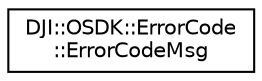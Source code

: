 digraph "Graphical Class Hierarchy"
{
 // INTERACTIVE_SVG=YES
 // LATEX_PDF_SIZE
  edge [fontname="Helvetica",fontsize="10",labelfontname="Helvetica",labelfontsize="10"];
  node [fontname="Helvetica",fontsize="10",shape=record];
  rankdir="LR";
  Node0 [label="DJI::OSDK::ErrorCode\l::ErrorCodeMsg",height=0.2,width=0.4,color="black", fillcolor="white", style="filled",URL="$structDJI_1_1OSDK_1_1ErrorCode_1_1ErrorCodeMsg.html",tooltip="Releated messages about error codes."];
}
